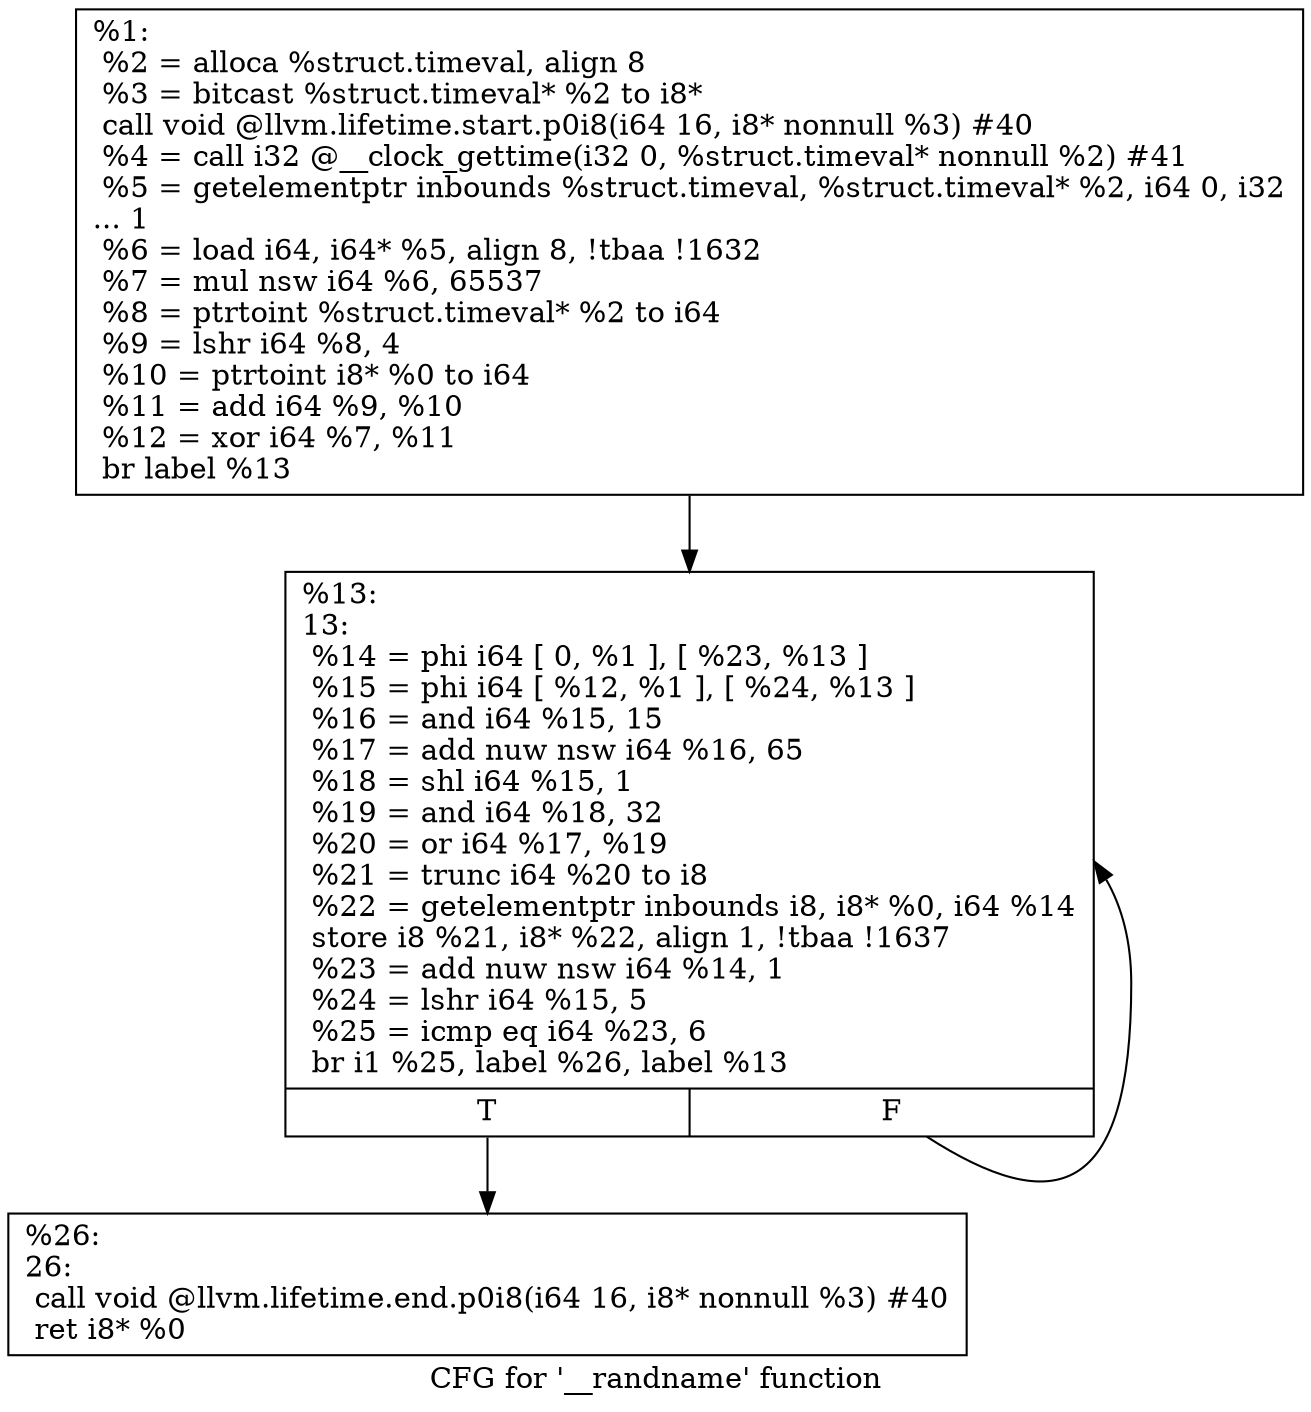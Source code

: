digraph "CFG for '__randname' function" {
	label="CFG for '__randname' function";

	Node0x1a64b90 [shape=record,label="{%1:\l  %2 = alloca %struct.timeval, align 8\l  %3 = bitcast %struct.timeval* %2 to i8*\l  call void @llvm.lifetime.start.p0i8(i64 16, i8* nonnull %3) #40\l  %4 = call i32 @__clock_gettime(i32 0, %struct.timeval* nonnull %2) #41\l  %5 = getelementptr inbounds %struct.timeval, %struct.timeval* %2, i64 0, i32\l... 1\l  %6 = load i64, i64* %5, align 8, !tbaa !1632\l  %7 = mul nsw i64 %6, 65537\l  %8 = ptrtoint %struct.timeval* %2 to i64\l  %9 = lshr i64 %8, 4\l  %10 = ptrtoint i8* %0 to i64\l  %11 = add i64 %9, %10\l  %12 = xor i64 %7, %11\l  br label %13\l}"];
	Node0x1a64b90 -> Node0x1a64be0;
	Node0x1a64be0 [shape=record,label="{%13:\l13:                                               \l  %14 = phi i64 [ 0, %1 ], [ %23, %13 ]\l  %15 = phi i64 [ %12, %1 ], [ %24, %13 ]\l  %16 = and i64 %15, 15\l  %17 = add nuw nsw i64 %16, 65\l  %18 = shl i64 %15, 1\l  %19 = and i64 %18, 32\l  %20 = or i64 %17, %19\l  %21 = trunc i64 %20 to i8\l  %22 = getelementptr inbounds i8, i8* %0, i64 %14\l  store i8 %21, i8* %22, align 1, !tbaa !1637\l  %23 = add nuw nsw i64 %14, 1\l  %24 = lshr i64 %15, 5\l  %25 = icmp eq i64 %23, 6\l  br i1 %25, label %26, label %13\l|{<s0>T|<s1>F}}"];
	Node0x1a64be0:s0 -> Node0x1a64c30;
	Node0x1a64be0:s1 -> Node0x1a64be0;
	Node0x1a64c30 [shape=record,label="{%26:\l26:                                               \l  call void @llvm.lifetime.end.p0i8(i64 16, i8* nonnull %3) #40\l  ret i8* %0\l}"];
}
